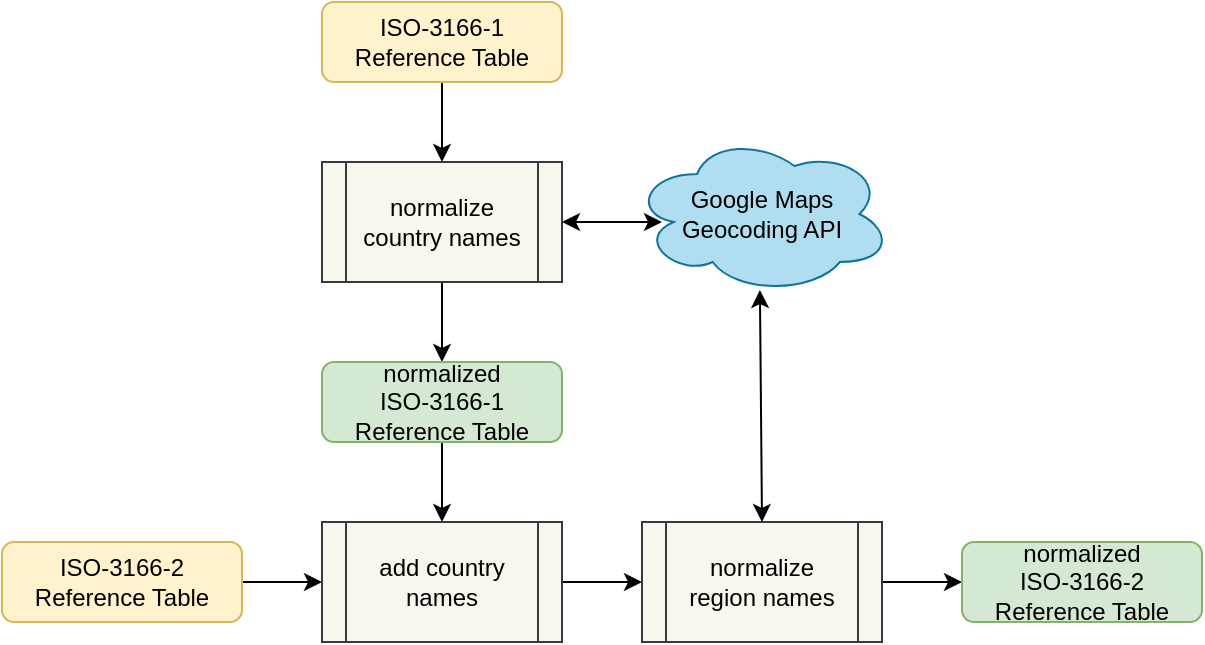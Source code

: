 <mxfile version="13.3.5" type="device"><diagram id="C5RBs43oDa-KdzZeNtuy" name="Page-1"><mxGraphModel dx="786" dy="542" grid="1" gridSize="10" guides="1" tooltips="1" connect="1" arrows="1" fold="1" page="1" pageScale="1" pageWidth="827" pageHeight="1169" math="0" shadow="0"><root><mxCell id="WIyWlLk6GJQsqaUBKTNV-0"/><mxCell id="WIyWlLk6GJQsqaUBKTNV-1" parent="WIyWlLk6GJQsqaUBKTNV-0"/><mxCell id="-i0_hHattY5WXpOIdQ3t-18" style="edgeStyle=orthogonalEdgeStyle;rounded=0;orthogonalLoop=1;jettySize=auto;html=1;exitX=0.5;exitY=1;exitDx=0;exitDy=0;entryX=0.5;entryY=0;entryDx=0;entryDy=0;" parent="WIyWlLk6GJQsqaUBKTNV-1" source="WIyWlLk6GJQsqaUBKTNV-3" target="-i0_hHattY5WXpOIdQ3t-5" edge="1"><mxGeometry relative="1" as="geometry"/></mxCell><mxCell id="WIyWlLk6GJQsqaUBKTNV-3" value="ISO-3166-1 &lt;br&gt;Reference Table" style="rounded=1;whiteSpace=wrap;html=1;fontSize=12;glass=0;strokeWidth=1;shadow=0;fillColor=#fff2cc;strokeColor=#d6b656;" parent="WIyWlLk6GJQsqaUBKTNV-1" vertex="1"><mxGeometry x="270" y="110" width="120" height="40" as="geometry"/></mxCell><mxCell id="Jav4AfudKJrrzqjNBpe7-2" value="" style="edgeStyle=orthogonalEdgeStyle;rounded=0;orthogonalLoop=1;jettySize=auto;html=1;" edge="1" parent="WIyWlLk6GJQsqaUBKTNV-1" source="-i0_hHattY5WXpOIdQ3t-1" target="Jav4AfudKJrrzqjNBpe7-0"><mxGeometry relative="1" as="geometry"/></mxCell><mxCell id="-i0_hHattY5WXpOIdQ3t-1" value="ISO-3166-2 &lt;br&gt;Reference Table" style="rounded=1;whiteSpace=wrap;html=1;fontSize=12;glass=0;strokeWidth=1;shadow=0;fillColor=#fff2cc;strokeColor=#d6b656;" parent="WIyWlLk6GJQsqaUBKTNV-1" vertex="1"><mxGeometry x="110" y="380" width="120" height="40" as="geometry"/></mxCell><mxCell id="-i0_hHattY5WXpOIdQ3t-25" style="edgeStyle=orthogonalEdgeStyle;rounded=0;orthogonalLoop=1;jettySize=auto;html=1;exitX=0.5;exitY=1;exitDx=0;exitDy=0;entryX=0.5;entryY=0;entryDx=0;entryDy=0;" parent="WIyWlLk6GJQsqaUBKTNV-1" source="-i0_hHattY5WXpOIdQ3t-5" target="-i0_hHattY5WXpOIdQ3t-22" edge="1"><mxGeometry relative="1" as="geometry"/></mxCell><mxCell id="-i0_hHattY5WXpOIdQ3t-5" value="normalize&lt;br&gt;country names" style="shape=process;whiteSpace=wrap;html=1;backgroundOutline=1;fillColor=#f9f7ed;strokeColor=#36393d;" parent="WIyWlLk6GJQsqaUBKTNV-1" vertex="1"><mxGeometry x="270" y="190" width="120" height="60" as="geometry"/></mxCell><mxCell id="-i0_hHattY5WXpOIdQ3t-26" style="edgeStyle=orthogonalEdgeStyle;rounded=0;orthogonalLoop=1;jettySize=auto;html=1;entryX=0;entryY=0.5;entryDx=0;entryDy=0;exitX=1;exitY=0.5;exitDx=0;exitDy=0;" parent="WIyWlLk6GJQsqaUBKTNV-1" source="-i0_hHattY5WXpOIdQ3t-20" target="-i0_hHattY5WXpOIdQ3t-23" edge="1"><mxGeometry relative="1" as="geometry"><mxPoint x="466" y="490" as="sourcePoint"/></mxGeometry></mxCell><mxCell id="-i0_hHattY5WXpOIdQ3t-20" value="normalize&lt;br&gt;region names" style="shape=process;whiteSpace=wrap;html=1;backgroundOutline=1;fillColor=#f9f7ed;strokeColor=#36393d;" parent="WIyWlLk6GJQsqaUBKTNV-1" vertex="1"><mxGeometry x="430" y="370" width="120" height="60" as="geometry"/></mxCell><mxCell id="Jav4AfudKJrrzqjNBpe7-1" value="" style="edgeStyle=orthogonalEdgeStyle;rounded=0;orthogonalLoop=1;jettySize=auto;html=1;" edge="1" parent="WIyWlLk6GJQsqaUBKTNV-1" source="-i0_hHattY5WXpOIdQ3t-22" target="Jav4AfudKJrrzqjNBpe7-0"><mxGeometry relative="1" as="geometry"/></mxCell><mxCell id="-i0_hHattY5WXpOIdQ3t-22" value="normalized&lt;br&gt;ISO-3166-1 &lt;br&gt;Reference Table" style="rounded=1;whiteSpace=wrap;html=1;fontSize=12;glass=0;strokeWidth=1;shadow=0;fillColor=#d5e8d4;strokeColor=#82b366;" parent="WIyWlLk6GJQsqaUBKTNV-1" vertex="1"><mxGeometry x="270" y="290" width="120" height="40" as="geometry"/></mxCell><mxCell id="-i0_hHattY5WXpOIdQ3t-23" value="normalized&lt;br&gt;ISO-3166-2 &lt;br&gt;Reference Table" style="rounded=1;whiteSpace=wrap;html=1;fontSize=12;glass=0;strokeWidth=1;shadow=0;fillColor=#d5e8d4;strokeColor=#82b366;" parent="WIyWlLk6GJQsqaUBKTNV-1" vertex="1"><mxGeometry x="590" y="380" width="120" height="40" as="geometry"/></mxCell><mxCell id="-i0_hHattY5WXpOIdQ3t-27" value="Google Maps&lt;br&gt;Geocoding API" style="ellipse;shape=cloud;whiteSpace=wrap;html=1;fillColor=#b1ddf0;strokeColor=#10739e;" parent="WIyWlLk6GJQsqaUBKTNV-1" vertex="1"><mxGeometry x="425" y="176" width="130" height="80" as="geometry"/></mxCell><mxCell id="-i0_hHattY5WXpOIdQ3t-39" value="" style="endArrow=classic;startArrow=classic;html=1;exitX=1;exitY=0.5;exitDx=0;exitDy=0;" parent="WIyWlLk6GJQsqaUBKTNV-1" source="-i0_hHattY5WXpOIdQ3t-5" edge="1"><mxGeometry width="50" height="50" relative="1" as="geometry"><mxPoint x="360" y="230" as="sourcePoint"/><mxPoint x="440" y="220" as="targetPoint"/></mxGeometry></mxCell><mxCell id="Jav4AfudKJrrzqjNBpe7-3" value="" style="edgeStyle=orthogonalEdgeStyle;rounded=0;orthogonalLoop=1;jettySize=auto;html=1;" edge="1" parent="WIyWlLk6GJQsqaUBKTNV-1" source="Jav4AfudKJrrzqjNBpe7-0" target="-i0_hHattY5WXpOIdQ3t-20"><mxGeometry relative="1" as="geometry"/></mxCell><mxCell id="Jav4AfudKJrrzqjNBpe7-0" value="add country names" style="shape=process;whiteSpace=wrap;html=1;backgroundOutline=1;fillColor=#f9f7ed;strokeColor=#36393d;" vertex="1" parent="WIyWlLk6GJQsqaUBKTNV-1"><mxGeometry x="270" y="370" width="120" height="60" as="geometry"/></mxCell><mxCell id="Jav4AfudKJrrzqjNBpe7-8" value="" style="endArrow=classic;startArrow=classic;html=1;exitX=0.5;exitY=0;exitDx=0;exitDy=0;entryX=0.492;entryY=0.975;entryDx=0;entryDy=0;entryPerimeter=0;" edge="1" parent="WIyWlLk6GJQsqaUBKTNV-1" source="-i0_hHattY5WXpOIdQ3t-20" target="-i0_hHattY5WXpOIdQ3t-27"><mxGeometry width="50" height="50" relative="1" as="geometry"><mxPoint x="510" y="330" as="sourcePoint"/><mxPoint x="500" y="252" as="targetPoint"/></mxGeometry></mxCell></root></mxGraphModel></diagram></mxfile>